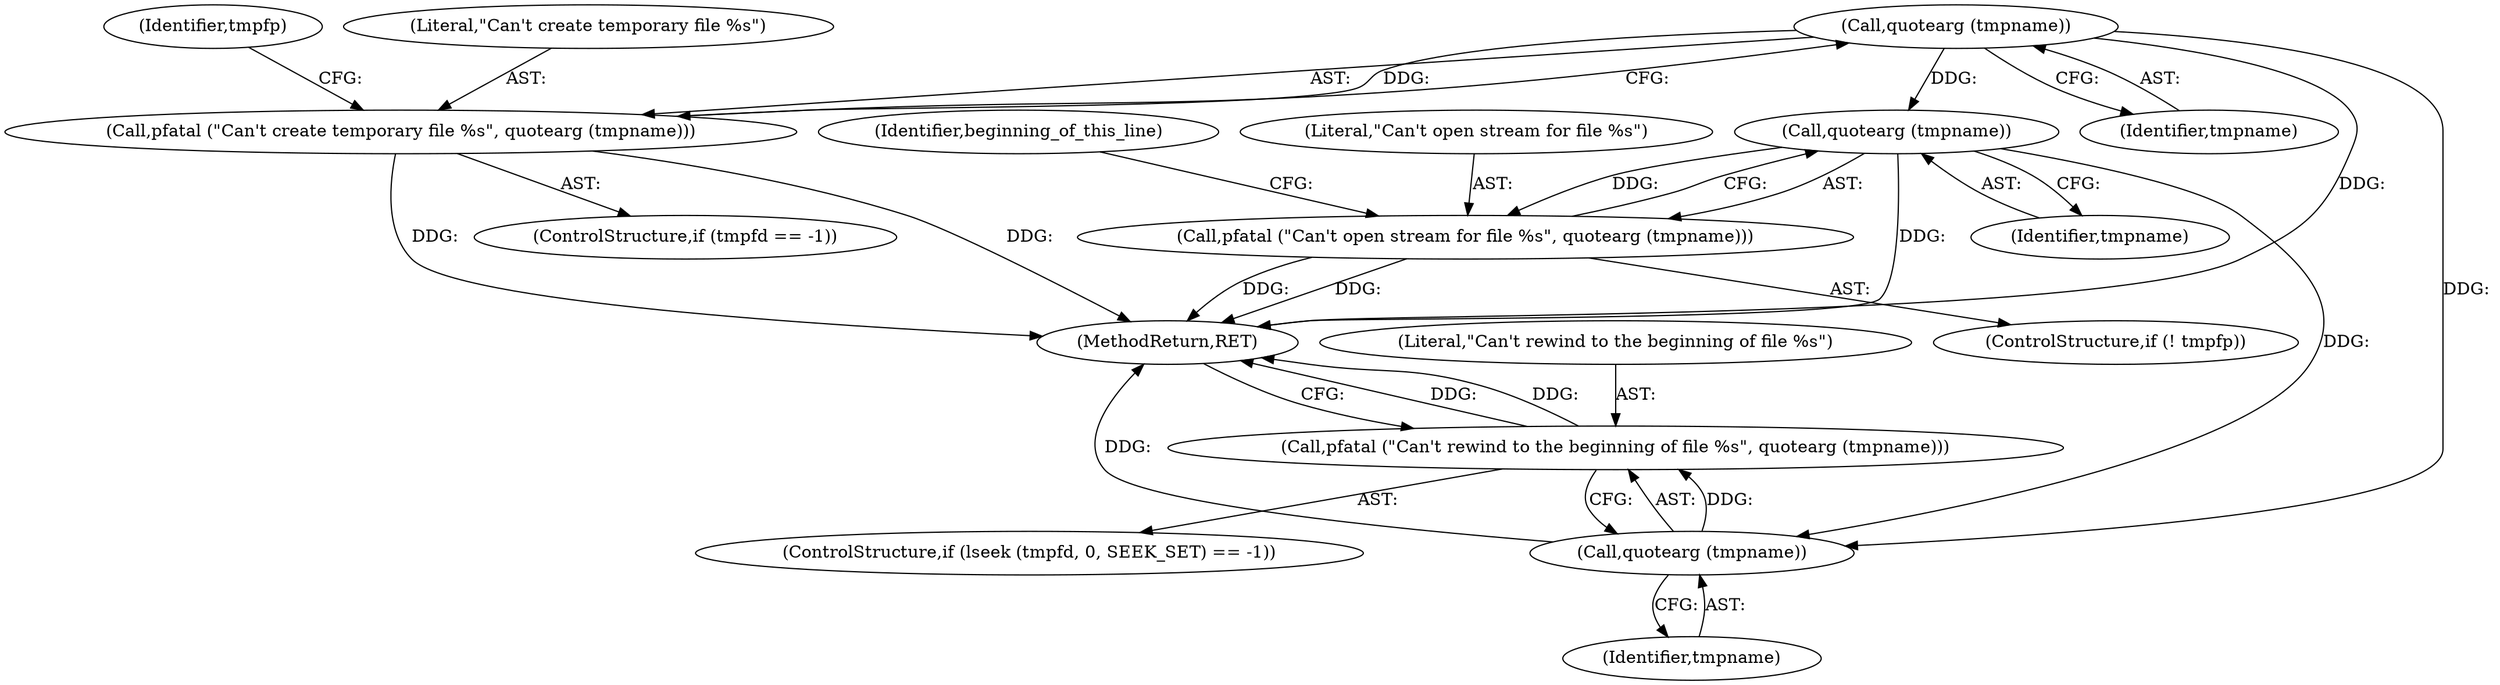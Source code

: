 digraph "0_savannah_3fcd042d26d70856e826a42b5f93dc4854d80bf0@pointer" {
"1000145" [label="(Call,quotearg (tmpname))"];
"1000143" [label="(Call,pfatal (\"Can't create temporary file %s\", quotearg (tmpname)))"];
"1000157" [label="(Call,quotearg (tmpname))"];
"1000155" [label="(Call,pfatal (\"Can't open stream for file %s\", quotearg (tmpname)))"];
"1000276" [label="(Call,quotearg (tmpname))"];
"1000274" [label="(Call,pfatal (\"Can't rewind to the beginning of file %s\", quotearg (tmpname)))"];
"1000155" [label="(Call,pfatal (\"Can't open stream for file %s\", quotearg (tmpname)))"];
"1000156" [label="(Literal,\"Can't open stream for file %s\")"];
"1000148" [label="(Identifier,tmpfp)"];
"1000276" [label="(Call,quotearg (tmpname))"];
"1000138" [label="(ControlStructure,if (tmpfd == -1))"];
"1000274" [label="(Call,pfatal (\"Can't rewind to the beginning of file %s\", quotearg (tmpname)))"];
"1000144" [label="(Literal,\"Can't create temporary file %s\")"];
"1000158" [label="(Identifier,tmpname)"];
"1000143" [label="(Call,pfatal (\"Can't create temporary file %s\", quotearg (tmpname)))"];
"1000266" [label="(ControlStructure,if (lseek (tmpfd, 0, SEEK_SET) == -1))"];
"1000152" [label="(ControlStructure,if (! tmpfp))"];
"1000277" [label="(Identifier,tmpname)"];
"1000157" [label="(Call,quotearg (tmpname))"];
"1000275" [label="(Literal,\"Can't rewind to the beginning of file %s\")"];
"1000163" [label="(Identifier,beginning_of_this_line)"];
"1000278" [label="(MethodReturn,RET)"];
"1000145" [label="(Call,quotearg (tmpname))"];
"1000146" [label="(Identifier,tmpname)"];
"1000145" -> "1000143"  [label="AST: "];
"1000145" -> "1000146"  [label="CFG: "];
"1000146" -> "1000145"  [label="AST: "];
"1000143" -> "1000145"  [label="CFG: "];
"1000145" -> "1000278"  [label="DDG: "];
"1000145" -> "1000143"  [label="DDG: "];
"1000145" -> "1000157"  [label="DDG: "];
"1000145" -> "1000276"  [label="DDG: "];
"1000143" -> "1000138"  [label="AST: "];
"1000144" -> "1000143"  [label="AST: "];
"1000148" -> "1000143"  [label="CFG: "];
"1000143" -> "1000278"  [label="DDG: "];
"1000143" -> "1000278"  [label="DDG: "];
"1000157" -> "1000155"  [label="AST: "];
"1000157" -> "1000158"  [label="CFG: "];
"1000158" -> "1000157"  [label="AST: "];
"1000155" -> "1000157"  [label="CFG: "];
"1000157" -> "1000278"  [label="DDG: "];
"1000157" -> "1000155"  [label="DDG: "];
"1000157" -> "1000276"  [label="DDG: "];
"1000155" -> "1000152"  [label="AST: "];
"1000156" -> "1000155"  [label="AST: "];
"1000163" -> "1000155"  [label="CFG: "];
"1000155" -> "1000278"  [label="DDG: "];
"1000155" -> "1000278"  [label="DDG: "];
"1000276" -> "1000274"  [label="AST: "];
"1000276" -> "1000277"  [label="CFG: "];
"1000277" -> "1000276"  [label="AST: "];
"1000274" -> "1000276"  [label="CFG: "];
"1000276" -> "1000278"  [label="DDG: "];
"1000276" -> "1000274"  [label="DDG: "];
"1000274" -> "1000266"  [label="AST: "];
"1000275" -> "1000274"  [label="AST: "];
"1000278" -> "1000274"  [label="CFG: "];
"1000274" -> "1000278"  [label="DDG: "];
"1000274" -> "1000278"  [label="DDG: "];
}
